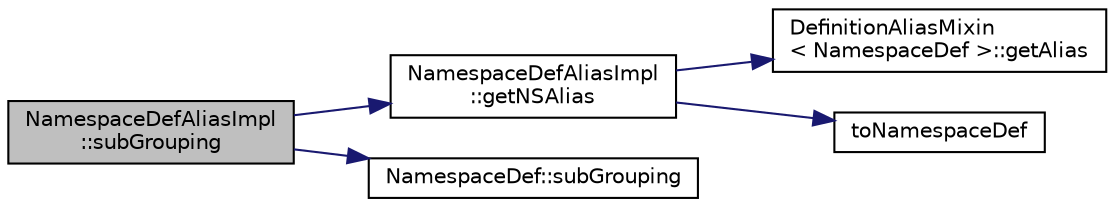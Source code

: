 digraph "NamespaceDefAliasImpl::subGrouping"
{
 // LATEX_PDF_SIZE
  edge [fontname="Helvetica",fontsize="10",labelfontname="Helvetica",labelfontsize="10"];
  node [fontname="Helvetica",fontsize="10",shape=record];
  rankdir="LR";
  Node1 [label="NamespaceDefAliasImpl\l::subGrouping",height=0.2,width=0.4,color="black", fillcolor="grey75", style="filled", fontcolor="black",tooltip=" "];
  Node1 -> Node2 [color="midnightblue",fontsize="10",style="solid"];
  Node2 [label="NamespaceDefAliasImpl\l::getNSAlias",height=0.2,width=0.4,color="black", fillcolor="white", style="filled",URL="$classNamespaceDefAliasImpl.html#a5be38caca7bbb8eb32defba1f26a15b0",tooltip=" "];
  Node2 -> Node3 [color="midnightblue",fontsize="10",style="solid"];
  Node3 [label="DefinitionAliasMixin\l\< NamespaceDef \>::getAlias",height=0.2,width=0.4,color="black", fillcolor="white", style="filled",URL="$classDefinitionAliasMixin.html#a69970921105b4e7d6aebca0b297a9393",tooltip=" "];
  Node2 -> Node4 [color="midnightblue",fontsize="10",style="solid"];
  Node4 [label="toNamespaceDef",height=0.2,width=0.4,color="black", fillcolor="white", style="filled",URL="$namespacedef_8cpp.html#ae303e4de18684cb3d0c72d936cc0654f",tooltip=" "];
  Node1 -> Node5 [color="midnightblue",fontsize="10",style="solid"];
  Node5 [label="NamespaceDef::subGrouping",height=0.2,width=0.4,color="black", fillcolor="white", style="filled",URL="$classNamespaceDef.html#aa00feb50dd08718e4bb7d29b86ec3daf",tooltip=" "];
}
